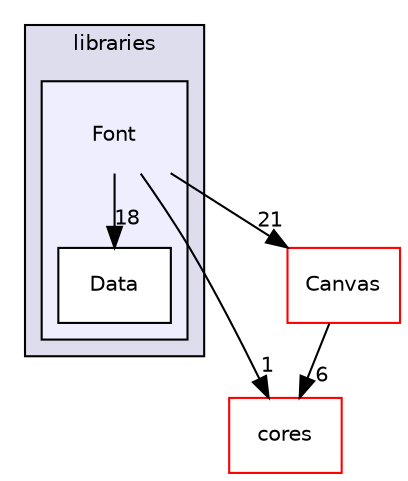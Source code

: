 digraph "libraries/Font" {
  compound=true
  node [ fontsize="10", fontname="Helvetica"];
  edge [ labelfontsize="10", labelfontname="Helvetica"];
  subgraph clusterdir_bc0718b08fb2015b8e59c47b2805f60c {
    graph [ bgcolor="#ddddee", pencolor="black", label="libraries" fontname="Helvetica", fontsize="10", URL="dir_bc0718b08fb2015b8e59c47b2805f60c.html"]
  subgraph clusterdir_051abf41f53b65dfcdcf99b0a815bef8 {
    graph [ bgcolor="#eeeeff", pencolor="black", label="" URL="dir_051abf41f53b65dfcdcf99b0a815bef8.html"];
    dir_051abf41f53b65dfcdcf99b0a815bef8 [shape=plaintext label="Font"];
    dir_2a6efd93018a8760942000c4050a2732 [shape=box label="Data" color="black" fillcolor="white" style="filled" URL="dir_2a6efd93018a8760942000c4050a2732.html"];
  }
  }
  dir_51d9c9f08f6806a0f97badf342e5b4d7 [shape=box label="cores" fillcolor="white" style="filled" color="red" URL="dir_51d9c9f08f6806a0f97badf342e5b4d7.html"];
  dir_356af1d24bd31439031a6e788a46a189 [shape=box label="Canvas" fillcolor="white" style="filled" color="red" URL="dir_356af1d24bd31439031a6e788a46a189.html"];
  dir_051abf41f53b65dfcdcf99b0a815bef8->dir_2a6efd93018a8760942000c4050a2732 [headlabel="18", labeldistance=1.5 headhref="dir_000038_000039.html"];
  dir_051abf41f53b65dfcdcf99b0a815bef8->dir_51d9c9f08f6806a0f97badf342e5b4d7 [headlabel="1", labeldistance=1.5 headhref="dir_000038_000000.html"];
  dir_051abf41f53b65dfcdcf99b0a815bef8->dir_356af1d24bd31439031a6e788a46a189 [headlabel="21", labeldistance=1.5 headhref="dir_000038_000017.html"];
  dir_356af1d24bd31439031a6e788a46a189->dir_51d9c9f08f6806a0f97badf342e5b4d7 [headlabel="6", labeldistance=1.5 headhref="dir_000017_000000.html"];
}
